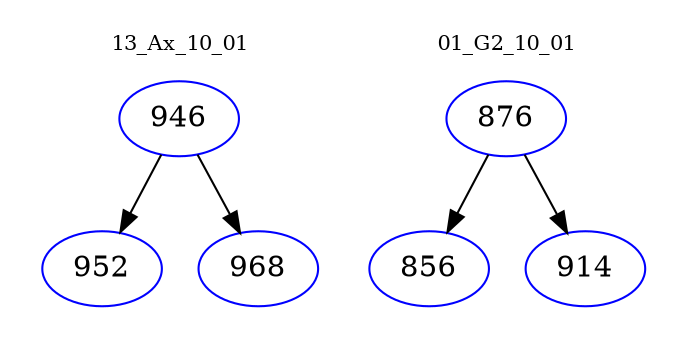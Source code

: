 digraph{
subgraph cluster_0 {
color = white
label = "13_Ax_10_01";
fontsize=10;
T0_946 [label="946", color="blue"]
T0_946 -> T0_952 [color="black"]
T0_952 [label="952", color="blue"]
T0_946 -> T0_968 [color="black"]
T0_968 [label="968", color="blue"]
}
subgraph cluster_1 {
color = white
label = "01_G2_10_01";
fontsize=10;
T1_876 [label="876", color="blue"]
T1_876 -> T1_856 [color="black"]
T1_856 [label="856", color="blue"]
T1_876 -> T1_914 [color="black"]
T1_914 [label="914", color="blue"]
}
}
